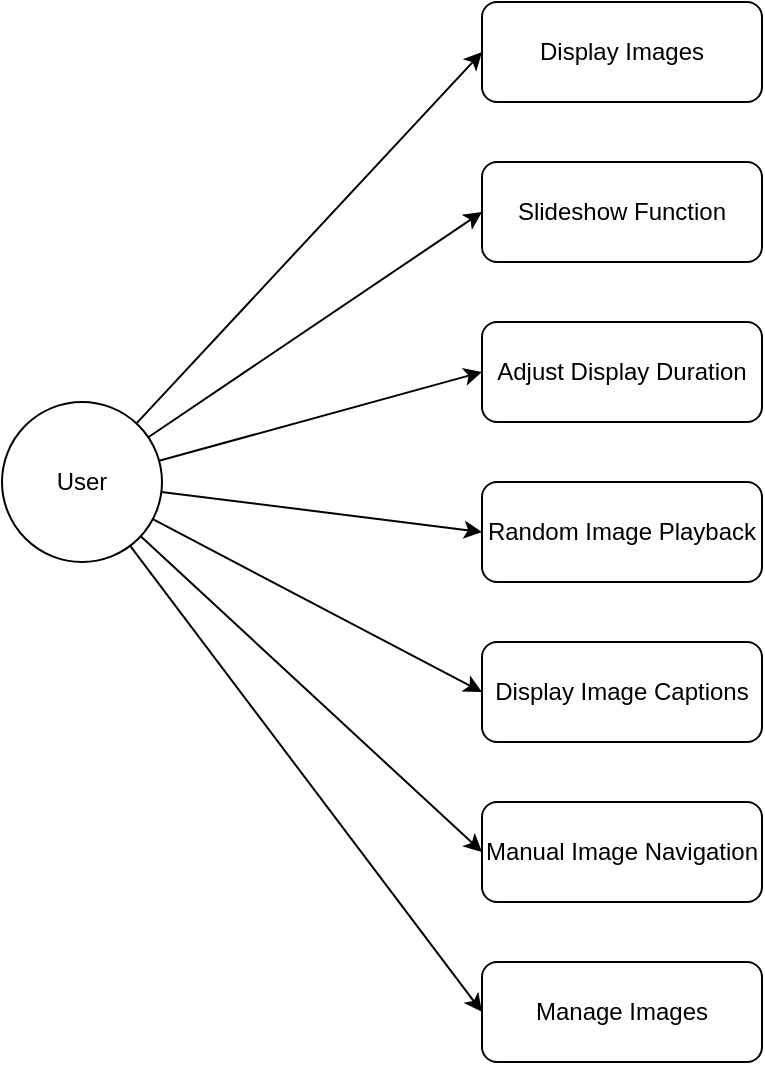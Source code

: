 <mxfile version="20.8.10" type="device"><diagram name="Digital Frame Use Case" id="XROcgPf1ofx6eZ8T2HhG"><mxGraphModel dx="1176" dy="674" grid="1" gridSize="10" guides="1" tooltips="1" connect="1" arrows="1" fold="1" page="1" pageScale="1" pageWidth="827" pageHeight="1169" math="0" shadow="0"><root><mxCell id="0"/><mxCell id="1" parent="0"/><mxCell id="iTfGuuXRdIzTFJy47lqO-1" value="User" style="ellipse;whiteSpace=wrap;html=1;" vertex="1" parent="1"><mxGeometry x="10" y="240" width="80" height="80" as="geometry"/></mxCell><mxCell id="iTfGuuXRdIzTFJy47lqO-2" value="Display Images" style="rounded=1;whiteSpace=wrap;html=1;" vertex="1" parent="1"><mxGeometry x="250" y="40" width="140" height="50" as="geometry"/></mxCell><mxCell id="iTfGuuXRdIzTFJy47lqO-3" value="Slideshow Function" style="rounded=1;whiteSpace=wrap;html=1;" vertex="1" parent="1"><mxGeometry x="250" y="120" width="140" height="50" as="geometry"/></mxCell><mxCell id="iTfGuuXRdIzTFJy47lqO-4" value="Adjust Display Duration" style="rounded=1;whiteSpace=wrap;html=1;" vertex="1" parent="1"><mxGeometry x="250" y="200" width="140" height="50" as="geometry"/></mxCell><mxCell id="iTfGuuXRdIzTFJy47lqO-5" value="Random Image Playback" style="rounded=1;whiteSpace=wrap;html=1;" vertex="1" parent="1"><mxGeometry x="250" y="280" width="140" height="50" as="geometry"/></mxCell><mxCell id="iTfGuuXRdIzTFJy47lqO-6" value="Display Image Captions" style="rounded=1;whiteSpace=wrap;html=1;" vertex="1" parent="1"><mxGeometry x="250" y="360" width="140" height="50" as="geometry"/></mxCell><mxCell id="iTfGuuXRdIzTFJy47lqO-7" value="Manual Image Navigation" style="rounded=1;whiteSpace=wrap;html=1;" vertex="1" parent="1"><mxGeometry x="250" y="440" width="140" height="50" as="geometry"/></mxCell><mxCell id="iTfGuuXRdIzTFJy47lqO-8" value="Manage Images" style="rounded=1;whiteSpace=wrap;html=1;" vertex="1" parent="1"><mxGeometry x="250" y="520" width="140" height="50" as="geometry"/></mxCell><mxCell id="iTfGuuXRdIzTFJy47lqO-9" style="entryX=0;entryY=0.5;entryDx=0;entryDy=0;" edge="1" parent="1" source="iTfGuuXRdIzTFJy47lqO-1" target="iTfGuuXRdIzTFJy47lqO-2"><mxGeometry relative="1" as="geometry"/></mxCell><mxCell id="iTfGuuXRdIzTFJy47lqO-10" style="entryX=0;entryY=0.5;entryDx=0;entryDy=0;" edge="1" parent="1" source="iTfGuuXRdIzTFJy47lqO-1" target="iTfGuuXRdIzTFJy47lqO-3"><mxGeometry relative="1" as="geometry"/></mxCell><mxCell id="iTfGuuXRdIzTFJy47lqO-11" style="entryX=0;entryY=0.5;entryDx=0;entryDy=0;" edge="1" parent="1" source="iTfGuuXRdIzTFJy47lqO-1" target="iTfGuuXRdIzTFJy47lqO-4"><mxGeometry relative="1" as="geometry"/></mxCell><mxCell id="iTfGuuXRdIzTFJy47lqO-12" style="entryX=0;entryY=0.5;entryDx=0;entryDy=0;" edge="1" parent="1" source="iTfGuuXRdIzTFJy47lqO-1" target="iTfGuuXRdIzTFJy47lqO-5"><mxGeometry relative="1" as="geometry"/></mxCell><mxCell id="iTfGuuXRdIzTFJy47lqO-13" style="entryX=0;entryY=0.5;entryDx=0;entryDy=0;" edge="1" parent="1" source="iTfGuuXRdIzTFJy47lqO-1" target="iTfGuuXRdIzTFJy47lqO-6"><mxGeometry relative="1" as="geometry"/></mxCell><mxCell id="iTfGuuXRdIzTFJy47lqO-14" style="entryX=0;entryY=0.5;entryDx=0;entryDy=0;" edge="1" parent="1" source="iTfGuuXRdIzTFJy47lqO-1" target="iTfGuuXRdIzTFJy47lqO-7"><mxGeometry relative="1" as="geometry"/></mxCell><mxCell id="iTfGuuXRdIzTFJy47lqO-15" style="entryX=0;entryY=0.5;entryDx=0;entryDy=0;" edge="1" parent="1" source="iTfGuuXRdIzTFJy47lqO-1" target="iTfGuuXRdIzTFJy47lqO-8"><mxGeometry relative="1" as="geometry"/></mxCell></root></mxGraphModel></diagram></mxfile>